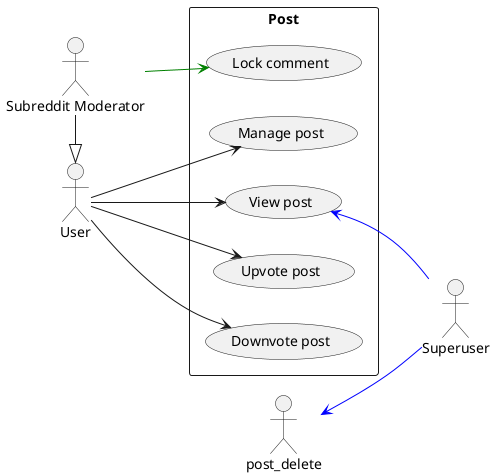 @startuml
skinparam packageStyle rectangle
left to right direction
actor "User" as user
actor "Subreddit Moderator" as mod
actor "Superuser" as su
mod -|> user

rectangle Post as post {
  usecase "Manage post" as post_manage
  usecase "View post" as post_read

  usecase "Upvote post" as post_up
  usecase "Downvote post" as post_down
  usecase "Lock comment" as post_lock
}

user --> post_manage
user --> post_read

user --> post_up
user --> post_down

mod -[#green]-> post_lock

post_read   <-[#blue]- su
post_delete <-[#blue]- su

@enduml
